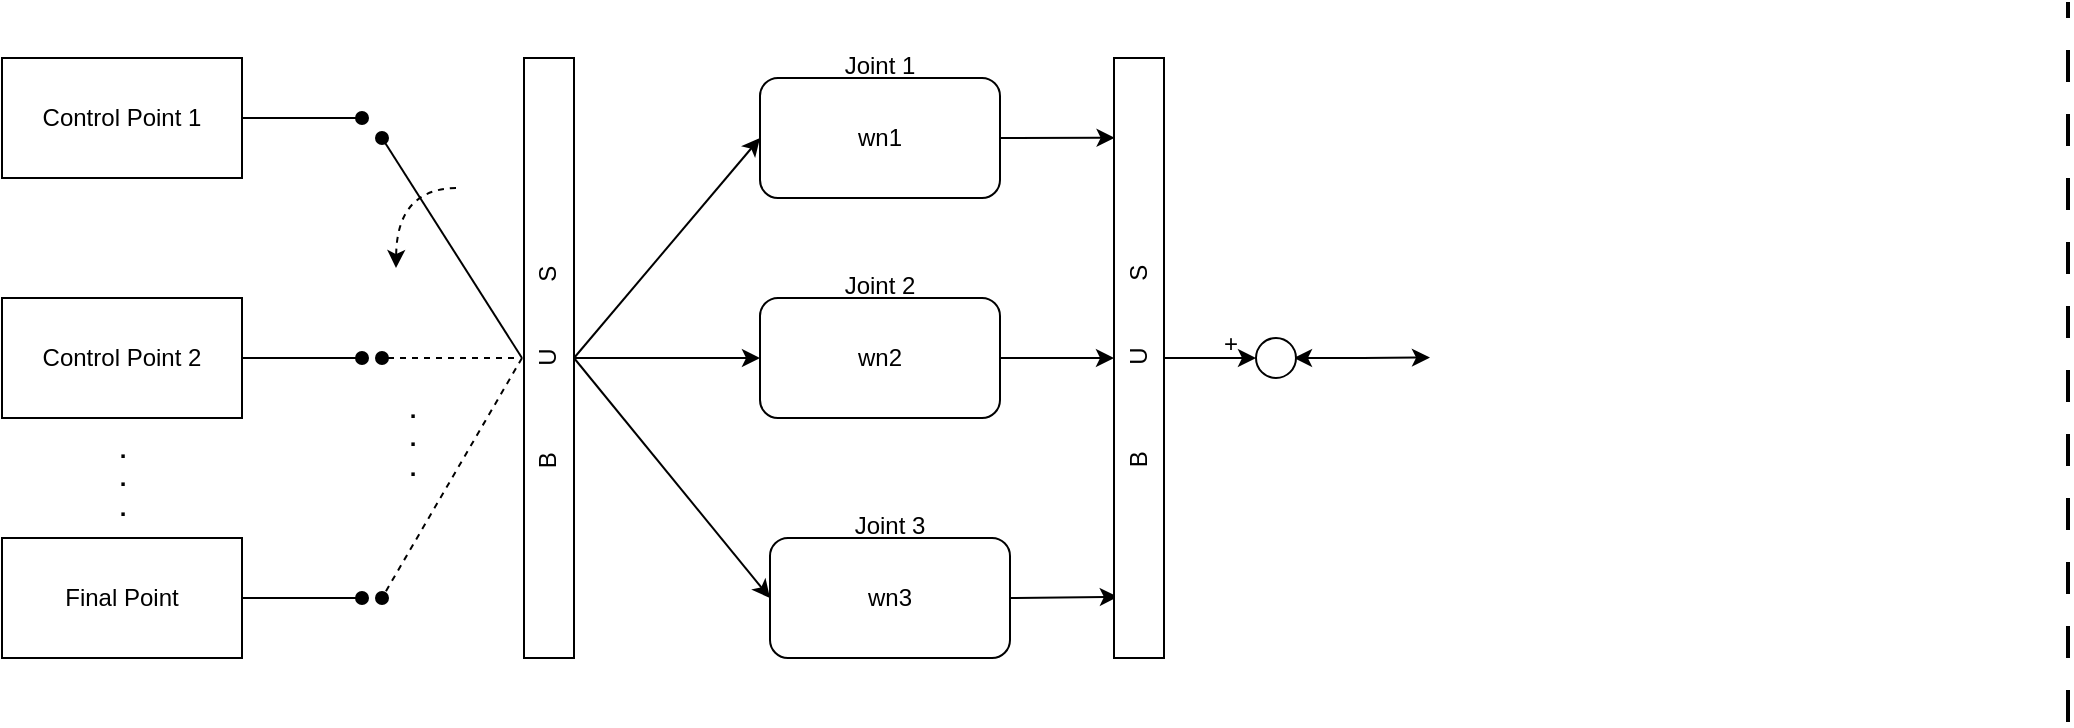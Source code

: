 <mxfile version="28.1.2">
  <diagram name="Page-1" id="ElYRbATDW5ttDExfBIX7">
    <mxGraphModel dx="1783" dy="1061" grid="1" gridSize="10" guides="1" tooltips="1" connect="1" arrows="1" fold="1" page="1" pageScale="1" pageWidth="1600" pageHeight="1200" math="0" shadow="0">
      <root>
        <mxCell id="0" />
        <mxCell id="1" parent="0" />
        <mxCell id="A3pvI08Hrw4QWRm2IMgW-7" style="rounded=0;orthogonalLoop=1;jettySize=auto;html=1;exitX=1;exitY=0.5;exitDx=0;exitDy=0;endArrow=oval;endFill=1;" edge="1" parent="1" source="A3pvI08Hrw4QWRm2IMgW-1">
          <mxGeometry relative="1" as="geometry">
            <mxPoint x="226" y="298" as="targetPoint" />
          </mxGeometry>
        </mxCell>
        <mxCell id="A3pvI08Hrw4QWRm2IMgW-1" value="Control Point 1" style="rounded=0;whiteSpace=wrap;html=1;" vertex="1" parent="1">
          <mxGeometry x="46" y="268" width="120" height="60" as="geometry" />
        </mxCell>
        <mxCell id="A3pvI08Hrw4QWRm2IMgW-10" style="edgeStyle=orthogonalEdgeStyle;rounded=0;orthogonalLoop=1;jettySize=auto;html=1;exitX=1;exitY=0.5;exitDx=0;exitDy=0;endArrow=oval;endFill=1;" edge="1" parent="1" source="A3pvI08Hrw4QWRm2IMgW-2">
          <mxGeometry relative="1" as="geometry">
            <mxPoint x="226" y="418" as="targetPoint" />
          </mxGeometry>
        </mxCell>
        <mxCell id="A3pvI08Hrw4QWRm2IMgW-2" value="Control Point 2" style="rounded=0;whiteSpace=wrap;html=1;" vertex="1" parent="1">
          <mxGeometry x="46" y="388" width="120" height="60" as="geometry" />
        </mxCell>
        <mxCell id="A3pvI08Hrw4QWRm2IMgW-13" style="edgeStyle=orthogonalEdgeStyle;rounded=0;orthogonalLoop=1;jettySize=auto;html=1;exitX=1;exitY=0.5;exitDx=0;exitDy=0;endArrow=oval;endFill=1;" edge="1" parent="1" source="A3pvI08Hrw4QWRm2IMgW-3">
          <mxGeometry relative="1" as="geometry">
            <mxPoint x="226" y="538" as="targetPoint" />
          </mxGeometry>
        </mxCell>
        <mxCell id="A3pvI08Hrw4QWRm2IMgW-3" value="Final Point" style="rounded=0;whiteSpace=wrap;html=1;" vertex="1" parent="1">
          <mxGeometry x="46" y="508" width="120" height="60" as="geometry" />
        </mxCell>
        <mxCell id="A3pvI08Hrw4QWRm2IMgW-4" value="&lt;b&gt;.&lt;/b&gt;&lt;div&gt;&lt;b&gt;.&lt;/b&gt;&lt;/div&gt;&lt;div&gt;&lt;b&gt;.&lt;/b&gt;&lt;/div&gt;" style="text;html=1;align=center;verticalAlign=middle;resizable=0;points=[];autosize=1;strokeColor=none;fillColor=none;" vertex="1" parent="1">
          <mxGeometry x="91" y="448" width="30" height="60" as="geometry" />
        </mxCell>
        <mxCell id="A3pvI08Hrw4QWRm2IMgW-8" style="rounded=0;orthogonalLoop=1;jettySize=auto;html=1;exitX=0;exitY=0.5;exitDx=0;exitDy=0;endArrow=oval;endFill=1;" edge="1" parent="1">
          <mxGeometry relative="1" as="geometry">
            <mxPoint x="236" y="308" as="targetPoint" />
            <mxPoint x="306" y="418" as="sourcePoint" />
          </mxGeometry>
        </mxCell>
        <mxCell id="A3pvI08Hrw4QWRm2IMgW-9" style="edgeStyle=orthogonalEdgeStyle;rounded=0;orthogonalLoop=1;jettySize=auto;html=1;dashed=1;endArrow=oval;endFill=1;" edge="1" parent="1">
          <mxGeometry relative="1" as="geometry">
            <mxPoint x="236" y="418" as="targetPoint" />
            <mxPoint x="302" y="418" as="sourcePoint" />
          </mxGeometry>
        </mxCell>
        <mxCell id="A3pvI08Hrw4QWRm2IMgW-14" style="rounded=0;orthogonalLoop=1;jettySize=auto;html=1;exitX=0;exitY=0.5;exitDx=0;exitDy=0;endArrow=oval;endFill=1;dashed=1;" edge="1" parent="1">
          <mxGeometry relative="1" as="geometry">
            <mxPoint x="236" y="538" as="targetPoint" />
            <mxPoint x="306" y="418" as="sourcePoint" />
          </mxGeometry>
        </mxCell>
        <mxCell id="A3pvI08Hrw4QWRm2IMgW-15" style="rounded=0;orthogonalLoop=1;jettySize=auto;html=1;exitX=1;exitY=0.5;exitDx=0;exitDy=0;edgeStyle=orthogonalEdgeStyle;curved=1;dashed=1;" edge="1" parent="1">
          <mxGeometry relative="1" as="geometry">
            <mxPoint x="243" y="373" as="targetPoint" />
            <mxPoint x="273" y="333" as="sourcePoint" />
          </mxGeometry>
        </mxCell>
        <mxCell id="A3pvI08Hrw4QWRm2IMgW-16" value="&lt;b&gt;.&lt;/b&gt;&lt;div&gt;&lt;b&gt;.&lt;/b&gt;&lt;/div&gt;&lt;div&gt;&lt;b&gt;.&lt;/b&gt;&lt;/div&gt;" style="text;html=1;align=center;verticalAlign=middle;resizable=0;points=[];autosize=1;strokeColor=none;fillColor=none;" vertex="1" parent="1">
          <mxGeometry x="236" y="428" width="30" height="60" as="geometry" />
        </mxCell>
        <mxCell id="A3pvI08Hrw4QWRm2IMgW-22" value="wn1" style="rounded=1;whiteSpace=wrap;html=1;shadow=0;" vertex="1" parent="1">
          <mxGeometry x="425" y="278" width="120" height="60" as="geometry" />
        </mxCell>
        <mxCell id="A3pvI08Hrw4QWRm2IMgW-23" value="Joint 1" style="text;html=1;align=center;verticalAlign=middle;whiteSpace=wrap;rounded=0;shadow=0;" vertex="1" parent="1">
          <mxGeometry x="455" y="257" width="60" height="30" as="geometry" />
        </mxCell>
        <mxCell id="A3pvI08Hrw4QWRm2IMgW-63" style="rounded=0;orthogonalLoop=1;jettySize=auto;html=1;exitX=1;exitY=0.5;exitDx=0;exitDy=0;entryX=0;entryY=0.5;entryDx=0;entryDy=0;" edge="1" parent="1" source="A3pvI08Hrw4QWRm2IMgW-25" target="A3pvI08Hrw4QWRm2IMgW-65">
          <mxGeometry relative="1" as="geometry">
            <mxPoint x="625" y="418" as="targetPoint" />
          </mxGeometry>
        </mxCell>
        <mxCell id="A3pvI08Hrw4QWRm2IMgW-25" value="wn2" style="rounded=1;whiteSpace=wrap;html=1;shadow=0;" vertex="1" parent="1">
          <mxGeometry x="425" y="388" width="120" height="60" as="geometry" />
        </mxCell>
        <mxCell id="A3pvI08Hrw4QWRm2IMgW-26" value="Joint 2" style="text;html=1;align=center;verticalAlign=middle;whiteSpace=wrap;rounded=0;shadow=0;" vertex="1" parent="1">
          <mxGeometry x="455" y="367" width="60" height="30" as="geometry" />
        </mxCell>
        <mxCell id="A3pvI08Hrw4QWRm2IMgW-27" style="rounded=0;orthogonalLoop=1;jettySize=auto;html=1;exitX=1;exitY=0.5;exitDx=0;exitDy=0;entryX=0.077;entryY=0.898;entryDx=0;entryDy=0;shadow=0;entryPerimeter=0;" edge="1" parent="1" source="A3pvI08Hrw4QWRm2IMgW-28" target="A3pvI08Hrw4QWRm2IMgW-65">
          <mxGeometry relative="1" as="geometry">
            <mxPoint x="640" y="433" as="targetPoint" />
          </mxGeometry>
        </mxCell>
        <mxCell id="A3pvI08Hrw4QWRm2IMgW-28" value="wn3" style="rounded=1;whiteSpace=wrap;html=1;shadow=0;" vertex="1" parent="1">
          <mxGeometry x="430" y="508" width="120" height="60" as="geometry" />
        </mxCell>
        <mxCell id="A3pvI08Hrw4QWRm2IMgW-29" value="Joint 3" style="text;html=1;align=center;verticalAlign=middle;whiteSpace=wrap;rounded=0;shadow=0;" vertex="1" parent="1">
          <mxGeometry x="460" y="487" width="60" height="30" as="geometry" />
        </mxCell>
        <mxCell id="A3pvI08Hrw4QWRm2IMgW-32" value="" style="endArrow=classic;html=1;rounded=0;entryX=0;entryY=0.5;entryDx=0;entryDy=0;exitX=1;exitY=0.5;exitDx=0;exitDy=0;" edge="1" parent="1" target="A3pvI08Hrw4QWRm2IMgW-22" source="A3pvI08Hrw4QWRm2IMgW-60">
          <mxGeometry width="50" height="50" relative="1" as="geometry">
            <mxPoint x="472" y="197" as="sourcePoint" />
            <mxPoint x="522" y="147" as="targetPoint" />
          </mxGeometry>
        </mxCell>
        <mxCell id="A3pvI08Hrw4QWRm2IMgW-61" style="edgeStyle=orthogonalEdgeStyle;rounded=0;orthogonalLoop=1;jettySize=auto;html=1;exitX=1;exitY=0.5;exitDx=0;exitDy=0;entryX=0;entryY=0.5;entryDx=0;entryDy=0;" edge="1" parent="1" source="A3pvI08Hrw4QWRm2IMgW-60" target="A3pvI08Hrw4QWRm2IMgW-25">
          <mxGeometry relative="1" as="geometry" />
        </mxCell>
        <mxCell id="A3pvI08Hrw4QWRm2IMgW-62" style="rounded=0;orthogonalLoop=1;jettySize=auto;html=1;exitX=1;exitY=0.5;exitDx=0;exitDy=0;entryX=0;entryY=0.5;entryDx=0;entryDy=0;" edge="1" parent="1" source="A3pvI08Hrw4QWRm2IMgW-60" target="A3pvI08Hrw4QWRm2IMgW-28">
          <mxGeometry relative="1" as="geometry" />
        </mxCell>
        <mxCell id="A3pvI08Hrw4QWRm2IMgW-60" value="" style="rounded=0;whiteSpace=wrap;html=1;" vertex="1" parent="1">
          <mxGeometry x="307" y="268" width="25" height="300" as="geometry" />
        </mxCell>
        <mxCell id="A3pvI08Hrw4QWRm2IMgW-64" value="B&amp;nbsp; &amp;nbsp; &amp;nbsp; &amp;nbsp; &amp;nbsp; &amp;nbsp; &amp;nbsp;U&amp;nbsp; &amp;nbsp; &amp;nbsp; &amp;nbsp; &amp;nbsp; S" style="text;html=1;align=center;verticalAlign=middle;resizable=0;points=[];autosize=1;strokeColor=none;fillColor=none;rotation=270;" vertex="1" parent="1">
          <mxGeometry x="259" y="408" width="120" height="30" as="geometry" />
        </mxCell>
        <mxCell id="A3pvI08Hrw4QWRm2IMgW-68" style="edgeStyle=orthogonalEdgeStyle;rounded=0;orthogonalLoop=1;jettySize=auto;html=1;exitX=1;exitY=0.5;exitDx=0;exitDy=0;" edge="1" parent="1" source="A3pvI08Hrw4QWRm2IMgW-69">
          <mxGeometry relative="1" as="geometry">
            <mxPoint x="692.0" y="418.259" as="targetPoint" />
          </mxGeometry>
        </mxCell>
        <mxCell id="A3pvI08Hrw4QWRm2IMgW-65" value="" style="rounded=0;whiteSpace=wrap;html=1;" vertex="1" parent="1">
          <mxGeometry x="602" y="268" width="25" height="300" as="geometry" />
        </mxCell>
        <mxCell id="A3pvI08Hrw4QWRm2IMgW-66" style="rounded=0;orthogonalLoop=1;jettySize=auto;html=1;exitX=1;exitY=0.5;exitDx=0;exitDy=0;entryX=0.012;entryY=0.133;entryDx=0;entryDy=0;entryPerimeter=0;" edge="1" parent="1" source="A3pvI08Hrw4QWRm2IMgW-22" target="A3pvI08Hrw4QWRm2IMgW-65">
          <mxGeometry relative="1" as="geometry" />
        </mxCell>
        <mxCell id="A3pvI08Hrw4QWRm2IMgW-67" value="B&amp;nbsp; &amp;nbsp; &amp;nbsp; &amp;nbsp; &amp;nbsp; &amp;nbsp; &amp;nbsp;U&amp;nbsp; &amp;nbsp; &amp;nbsp; &amp;nbsp; &amp;nbsp; S" style="text;html=1;align=center;verticalAlign=middle;resizable=0;points=[];autosize=1;strokeColor=none;fillColor=none;rotation=270;" vertex="1" parent="1">
          <mxGeometry x="554.5" y="408" width="120" height="30" as="geometry" />
        </mxCell>
        <mxCell id="A3pvI08Hrw4QWRm2IMgW-70" value="+" style="text;html=1;align=center;verticalAlign=middle;resizable=0;points=[];autosize=1;strokeColor=none;fillColor=none;" vertex="1" parent="1">
          <mxGeometry x="645" y="396" width="30" height="30" as="geometry" />
        </mxCell>
        <mxCell id="A3pvI08Hrw4QWRm2IMgW-71" value="" style="edgeStyle=orthogonalEdgeStyle;rounded=0;orthogonalLoop=1;jettySize=auto;html=1;exitX=1;exitY=0.5;exitDx=0;exitDy=0;" edge="1" parent="1" source="A3pvI08Hrw4QWRm2IMgW-65" target="A3pvI08Hrw4QWRm2IMgW-69">
          <mxGeometry relative="1" as="geometry">
            <mxPoint x="692.0" y="418.259" as="targetPoint" />
            <mxPoint x="627" y="418" as="sourcePoint" />
          </mxGeometry>
        </mxCell>
        <mxCell id="A3pvI08Hrw4QWRm2IMgW-73" style="edgeStyle=orthogonalEdgeStyle;rounded=0;orthogonalLoop=1;jettySize=auto;html=1;exitX=1;exitY=0.5;exitDx=0;exitDy=0;" edge="1" parent="1" source="A3pvI08Hrw4QWRm2IMgW-69">
          <mxGeometry relative="1" as="geometry">
            <mxPoint x="760" y="417.75" as="targetPoint" />
          </mxGeometry>
        </mxCell>
        <mxCell id="A3pvI08Hrw4QWRm2IMgW-69" value="" style="ellipse;whiteSpace=wrap;html=1;" vertex="1" parent="1">
          <mxGeometry x="673" y="408" width="20" height="20" as="geometry" />
        </mxCell>
        <mxCell id="A3pvI08Hrw4QWRm2IMgW-72" value="" style="endArrow=none;dashed=1;html=1;dashPattern=8 8;strokeWidth=2;rounded=0;" edge="1" parent="1">
          <mxGeometry width="50" height="50" relative="1" as="geometry">
            <mxPoint x="1079" y="600" as="sourcePoint" />
            <mxPoint x="1079" y="240" as="targetPoint" />
          </mxGeometry>
        </mxCell>
      </root>
    </mxGraphModel>
  </diagram>
</mxfile>
